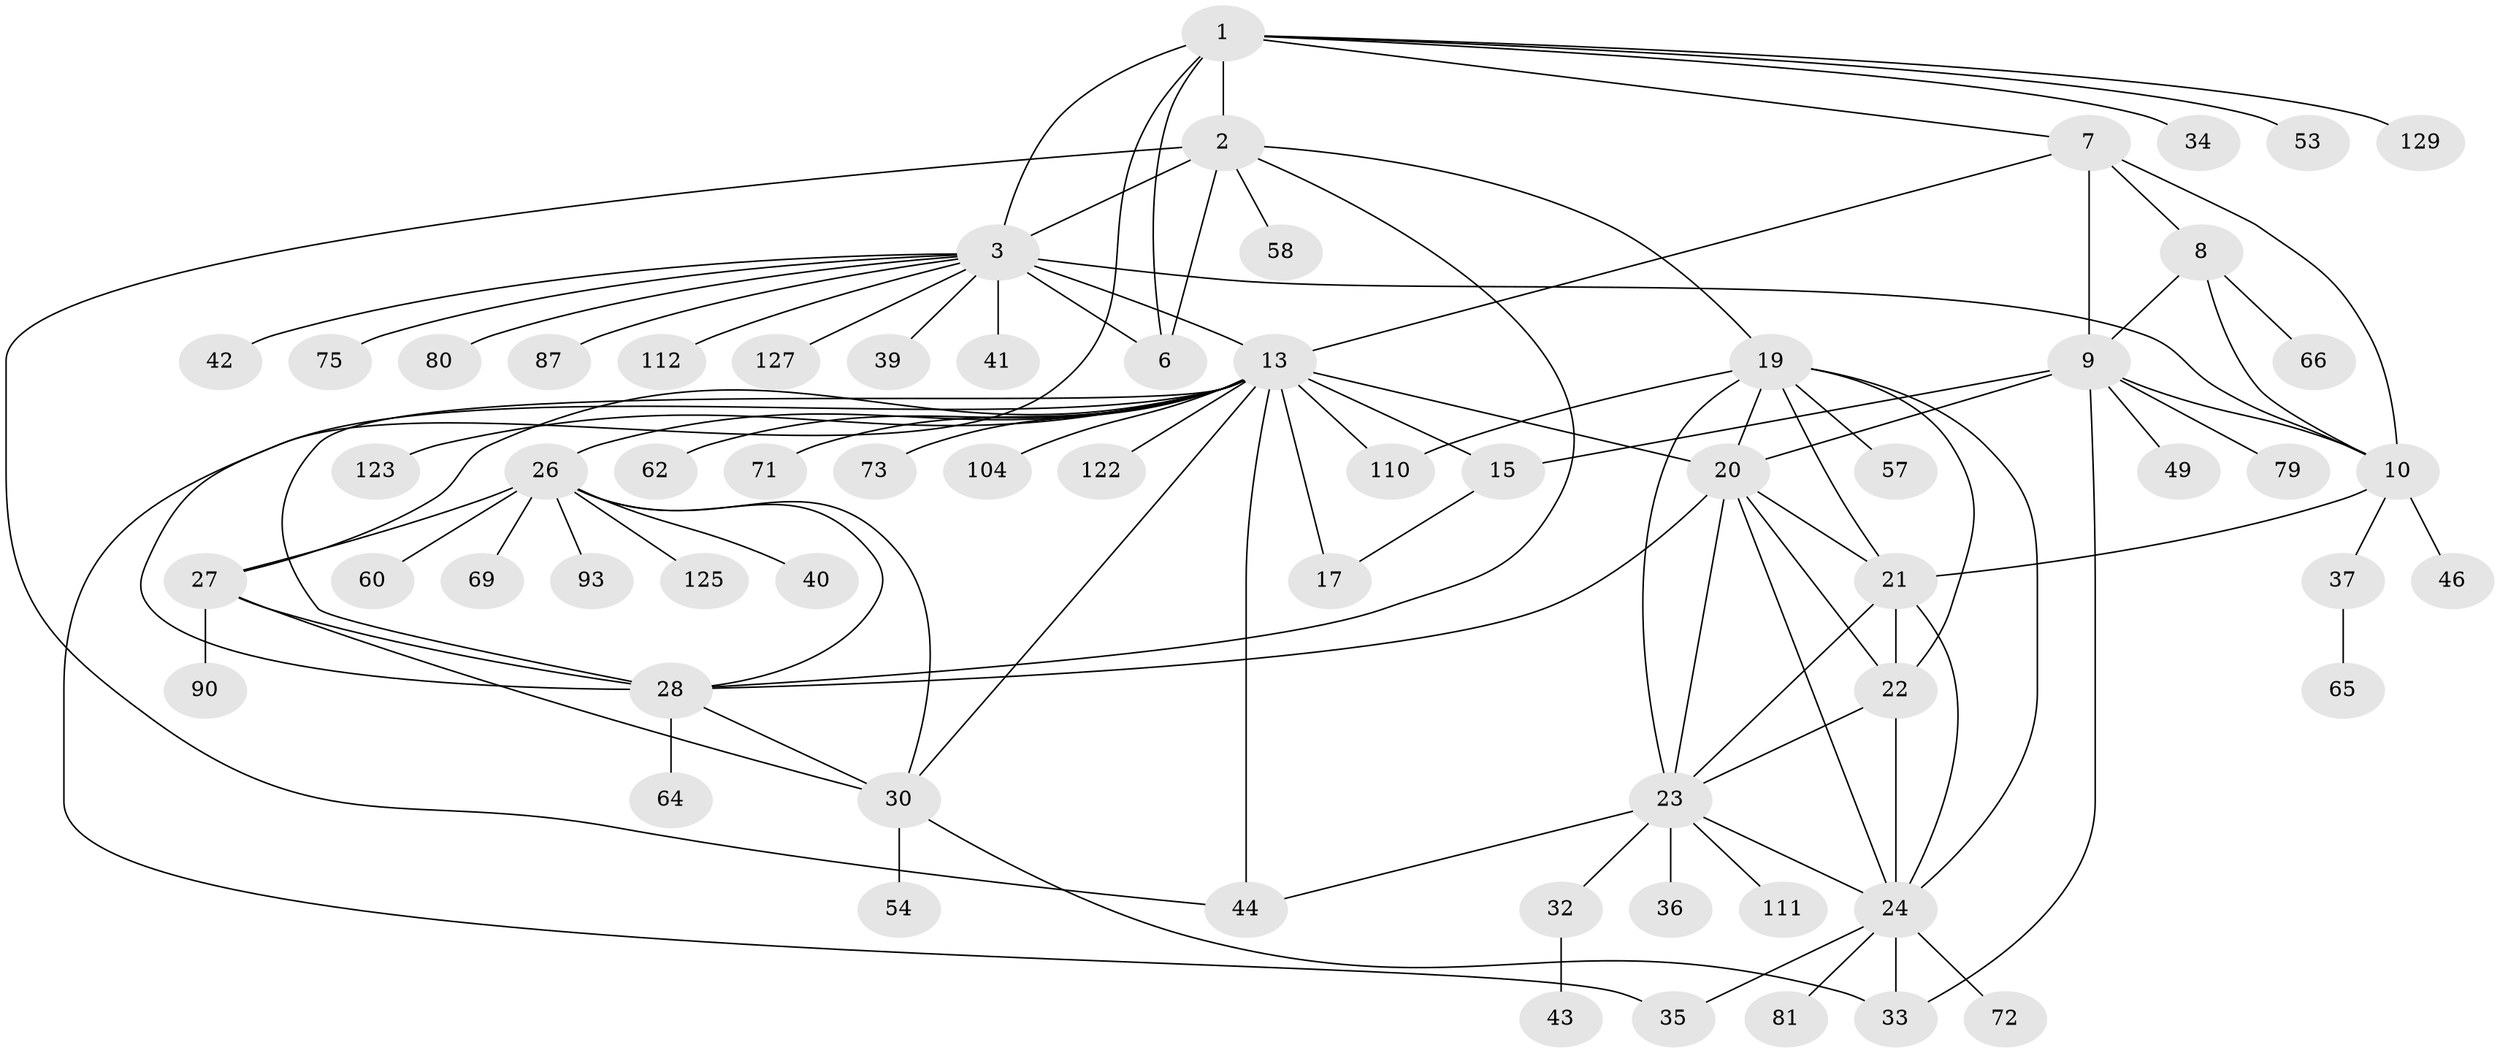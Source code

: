 // original degree distribution, {10: 0.05426356589147287, 7: 0.03875968992248062, 5: 0.015503875968992248, 6: 0.03875968992248062, 16: 0.007751937984496124, 11: 0.023255813953488372, 8: 0.023255813953488372, 12: 0.007751937984496124, 9: 0.015503875968992248, 14: 0.007751937984496124, 1: 0.5736434108527132, 2: 0.15503875968992248, 3: 0.031007751937984496, 4: 0.007751937984496124}
// Generated by graph-tools (version 1.1) at 2025/19/03/04/25 18:19:56]
// undirected, 64 vertices, 101 edges
graph export_dot {
graph [start="1"]
  node [color=gray90,style=filled];
  1;
  2 [super="+5+100"];
  3 [super="+4"];
  6;
  7 [super="+107+108+117+126+12+59"];
  8;
  9 [super="+74+124+115+31+45+51"];
  10 [super="+50+92+11"];
  13 [super="+16+14"];
  15 [super="+94"];
  17 [super="+38"];
  19;
  20 [super="+55"];
  21 [super="+86"];
  22 [super="+77"];
  23;
  24;
  26 [super="+61"];
  27;
  28 [super="+68+96+109+47+29+67+48"];
  30 [super="+82+97+83"];
  32;
  33 [super="+101"];
  34;
  35;
  36 [super="+95"];
  37 [super="+106+91"];
  39;
  40 [super="+70"];
  41;
  42;
  43;
  44 [super="+89"];
  46;
  49;
  53;
  54;
  57;
  58;
  60;
  62;
  64;
  65;
  66;
  69;
  71;
  72;
  73;
  75 [super="+128"];
  79;
  80;
  81;
  87;
  90;
  93;
  104;
  110;
  111;
  112 [super="+116"];
  122;
  123;
  125;
  127;
  129;
  1 -- 2 [weight=2];
  1 -- 3 [weight=2];
  1 -- 6;
  1 -- 28;
  1 -- 34;
  1 -- 53;
  1 -- 129;
  1 -- 7;
  2 -- 3 [weight=4];
  2 -- 6 [weight=2];
  2 -- 28;
  2 -- 44;
  2 -- 19;
  2 -- 58;
  3 -- 6 [weight=2];
  3 -- 39;
  3 -- 75;
  3 -- 87;
  3 -- 112;
  3 -- 41;
  3 -- 10;
  3 -- 42;
  3 -- 80;
  3 -- 127;
  3 -- 13;
  7 -- 8 [weight=2];
  7 -- 9 [weight=2];
  7 -- 10 [weight=4];
  7 -- 13 [weight=2];
  8 -- 9;
  8 -- 10 [weight=2];
  8 -- 66;
  9 -- 10 [weight=2];
  9 -- 15;
  9 -- 33;
  9 -- 49;
  9 -- 79;
  9 -- 20;
  10 -- 37;
  10 -- 46;
  10 -- 21 [weight=2];
  13 -- 15 [weight=4];
  13 -- 17 [weight=4];
  13 -- 62;
  13 -- 123;
  13 -- 20;
  13 -- 26;
  13 -- 27;
  13 -- 28 [weight=3];
  13 -- 30;
  13 -- 35;
  13 -- 104;
  13 -- 44;
  13 -- 110;
  13 -- 122;
  13 -- 71;
  13 -- 73;
  15 -- 17;
  19 -- 20;
  19 -- 21;
  19 -- 22;
  19 -- 23;
  19 -- 24;
  19 -- 57;
  19 -- 110;
  20 -- 21;
  20 -- 22;
  20 -- 23;
  20 -- 24;
  20 -- 28;
  21 -- 22;
  21 -- 23;
  21 -- 24;
  22 -- 23;
  22 -- 24;
  23 -- 24;
  23 -- 32;
  23 -- 36;
  23 -- 111;
  23 -- 44;
  24 -- 33;
  24 -- 35;
  24 -- 72;
  24 -- 81;
  26 -- 27;
  26 -- 28 [weight=2];
  26 -- 30;
  26 -- 40;
  26 -- 60;
  26 -- 69;
  26 -- 93;
  26 -- 125;
  27 -- 28 [weight=2];
  27 -- 30;
  27 -- 90;
  28 -- 30 [weight=2];
  28 -- 64;
  30 -- 54;
  30 -- 33;
  32 -- 43;
  37 -- 65;
}
